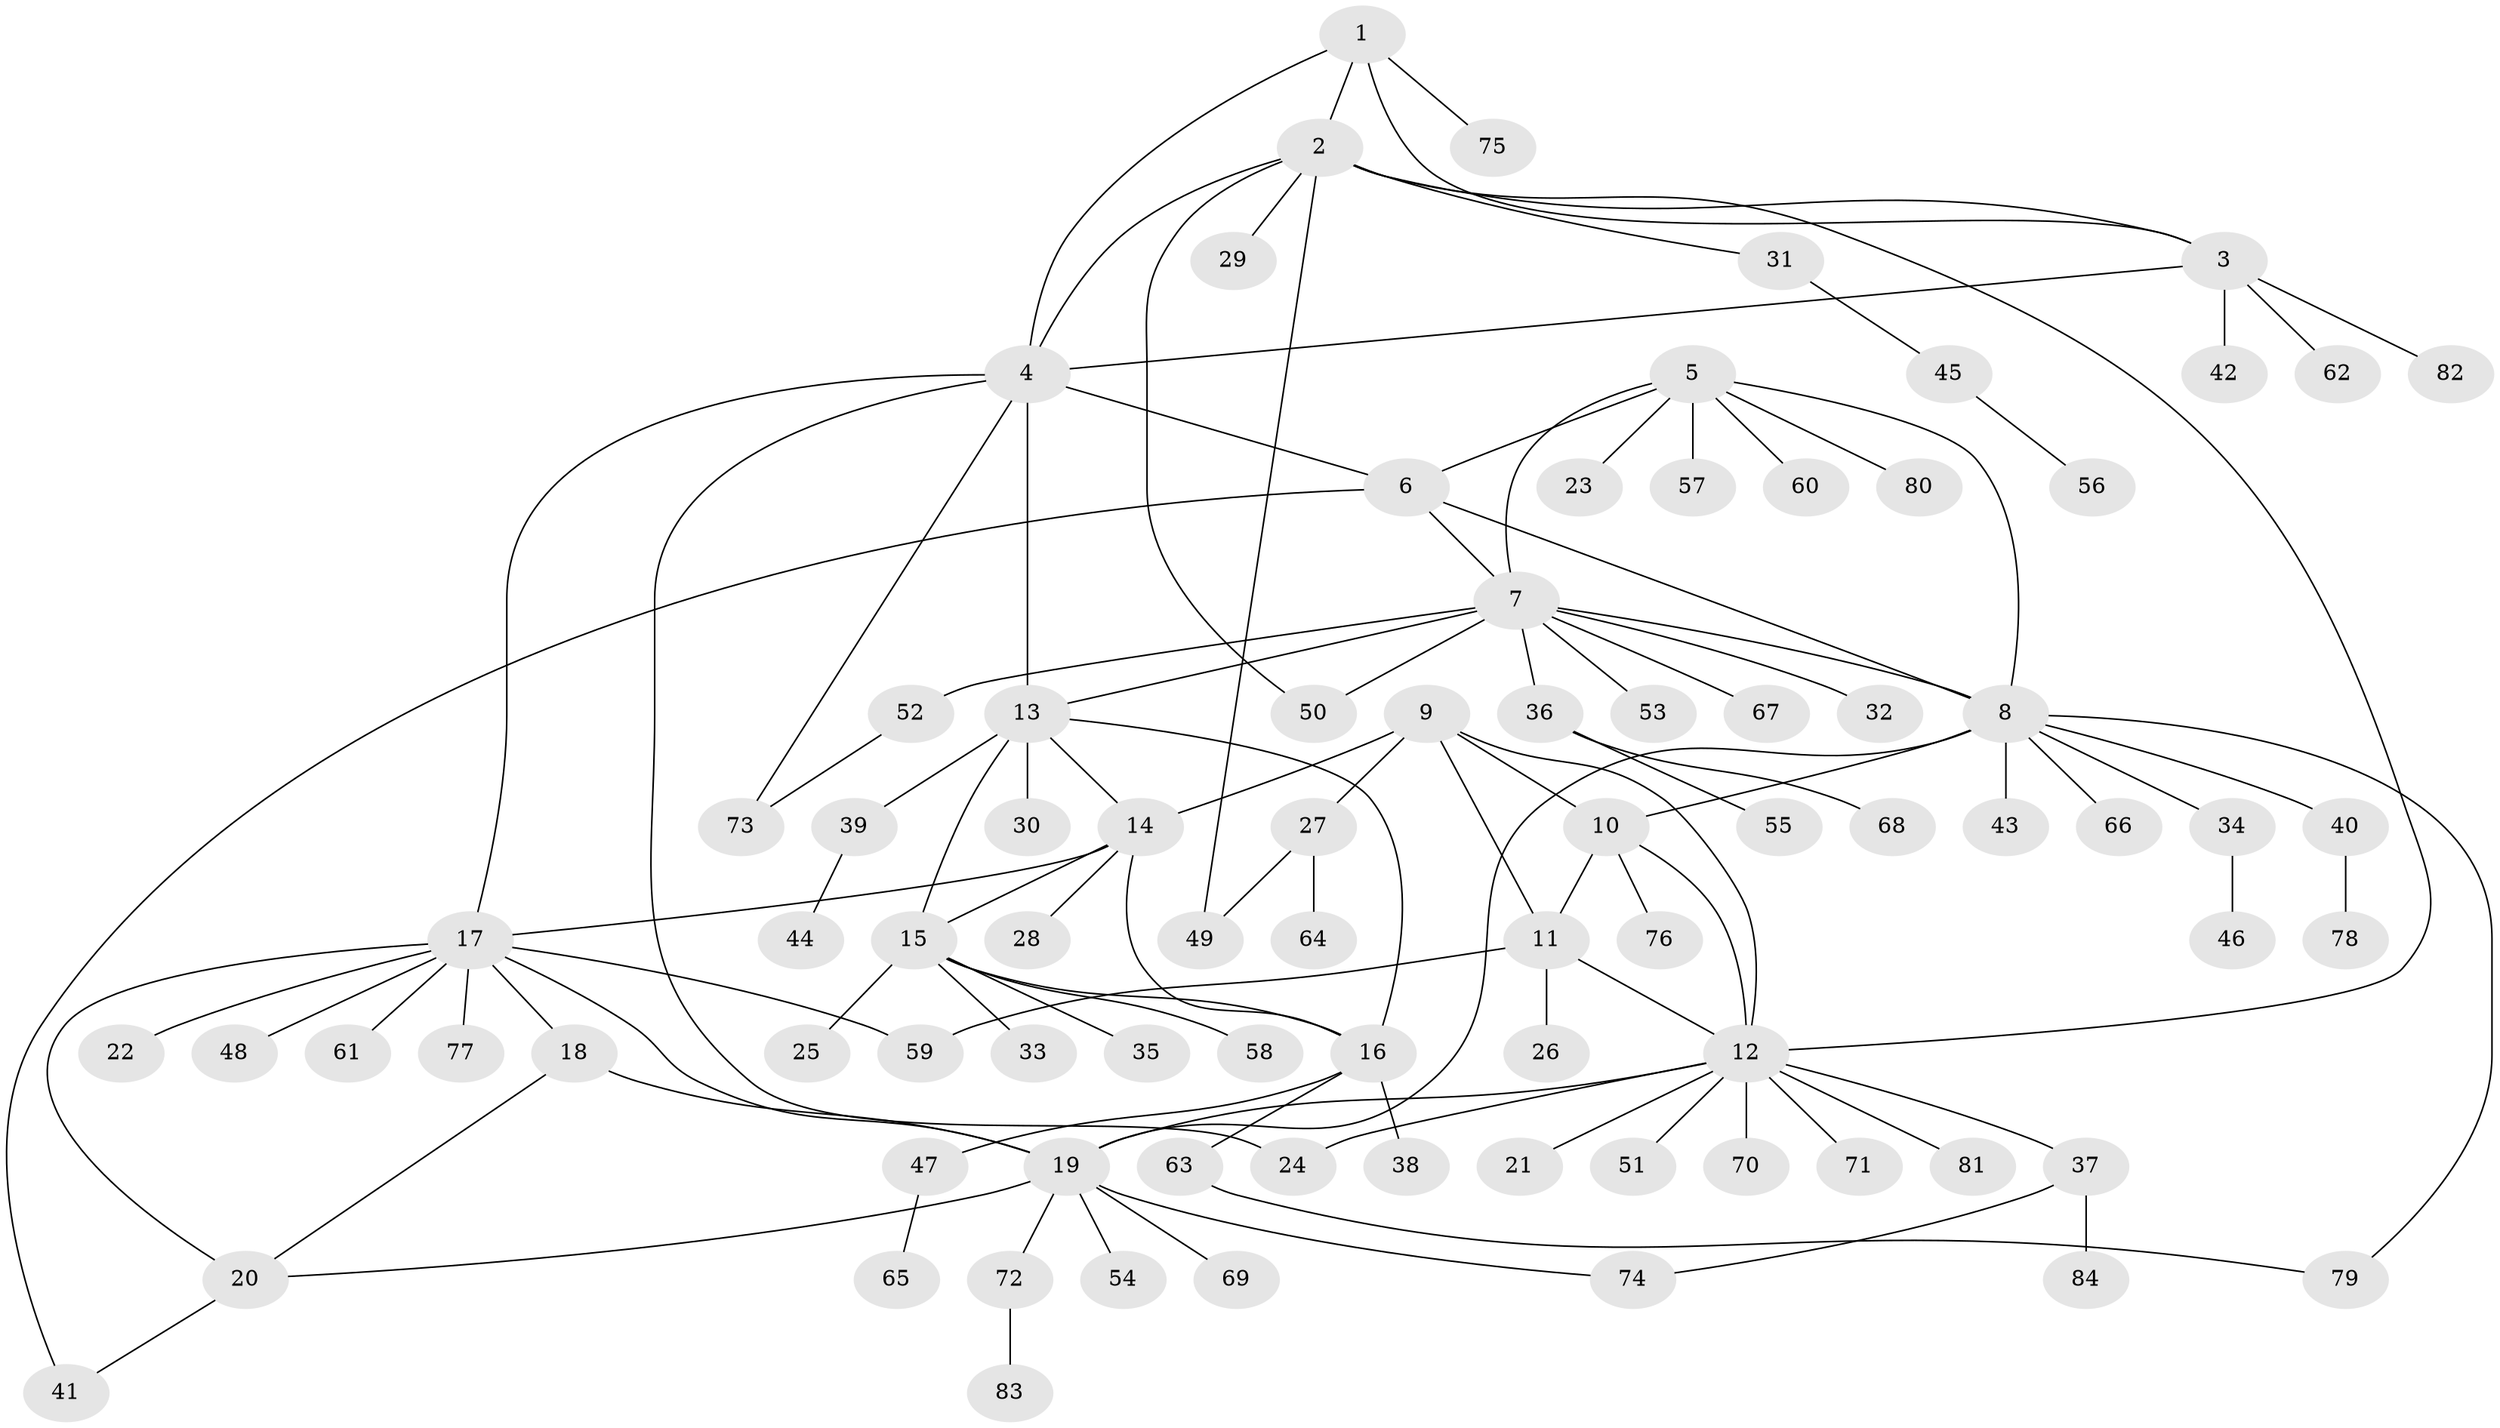 // Generated by graph-tools (version 1.1) at 2025/55/03/09/25 04:55:34]
// undirected, 84 vertices, 112 edges
graph export_dot {
graph [start="1"]
  node [color=gray90,style=filled];
  1;
  2;
  3;
  4;
  5;
  6;
  7;
  8;
  9;
  10;
  11;
  12;
  13;
  14;
  15;
  16;
  17;
  18;
  19;
  20;
  21;
  22;
  23;
  24;
  25;
  26;
  27;
  28;
  29;
  30;
  31;
  32;
  33;
  34;
  35;
  36;
  37;
  38;
  39;
  40;
  41;
  42;
  43;
  44;
  45;
  46;
  47;
  48;
  49;
  50;
  51;
  52;
  53;
  54;
  55;
  56;
  57;
  58;
  59;
  60;
  61;
  62;
  63;
  64;
  65;
  66;
  67;
  68;
  69;
  70;
  71;
  72;
  73;
  74;
  75;
  76;
  77;
  78;
  79;
  80;
  81;
  82;
  83;
  84;
  1 -- 2;
  1 -- 3;
  1 -- 4;
  1 -- 75;
  2 -- 3;
  2 -- 4;
  2 -- 12;
  2 -- 29;
  2 -- 31;
  2 -- 49;
  2 -- 50;
  3 -- 4;
  3 -- 42;
  3 -- 62;
  3 -- 82;
  4 -- 6;
  4 -- 13;
  4 -- 17;
  4 -- 24;
  4 -- 73;
  5 -- 6;
  5 -- 7;
  5 -- 8;
  5 -- 23;
  5 -- 57;
  5 -- 60;
  5 -- 80;
  6 -- 7;
  6 -- 8;
  6 -- 41;
  7 -- 8;
  7 -- 13;
  7 -- 32;
  7 -- 36;
  7 -- 50;
  7 -- 52;
  7 -- 53;
  7 -- 67;
  8 -- 10;
  8 -- 19;
  8 -- 34;
  8 -- 40;
  8 -- 43;
  8 -- 66;
  8 -- 79;
  9 -- 10;
  9 -- 11;
  9 -- 12;
  9 -- 14;
  9 -- 27;
  10 -- 11;
  10 -- 12;
  10 -- 76;
  11 -- 12;
  11 -- 26;
  11 -- 59;
  12 -- 19;
  12 -- 21;
  12 -- 24;
  12 -- 37;
  12 -- 51;
  12 -- 70;
  12 -- 71;
  12 -- 81;
  13 -- 14;
  13 -- 15;
  13 -- 16;
  13 -- 30;
  13 -- 39;
  14 -- 15;
  14 -- 16;
  14 -- 17;
  14 -- 28;
  15 -- 16;
  15 -- 25;
  15 -- 33;
  15 -- 35;
  15 -- 58;
  16 -- 38;
  16 -- 47;
  16 -- 63;
  17 -- 18;
  17 -- 19;
  17 -- 20;
  17 -- 22;
  17 -- 48;
  17 -- 59;
  17 -- 61;
  17 -- 77;
  18 -- 19;
  18 -- 20;
  19 -- 20;
  19 -- 54;
  19 -- 69;
  19 -- 72;
  19 -- 74;
  20 -- 41;
  27 -- 49;
  27 -- 64;
  31 -- 45;
  34 -- 46;
  36 -- 55;
  36 -- 68;
  37 -- 74;
  37 -- 84;
  39 -- 44;
  40 -- 78;
  45 -- 56;
  47 -- 65;
  52 -- 73;
  63 -- 79;
  72 -- 83;
}
